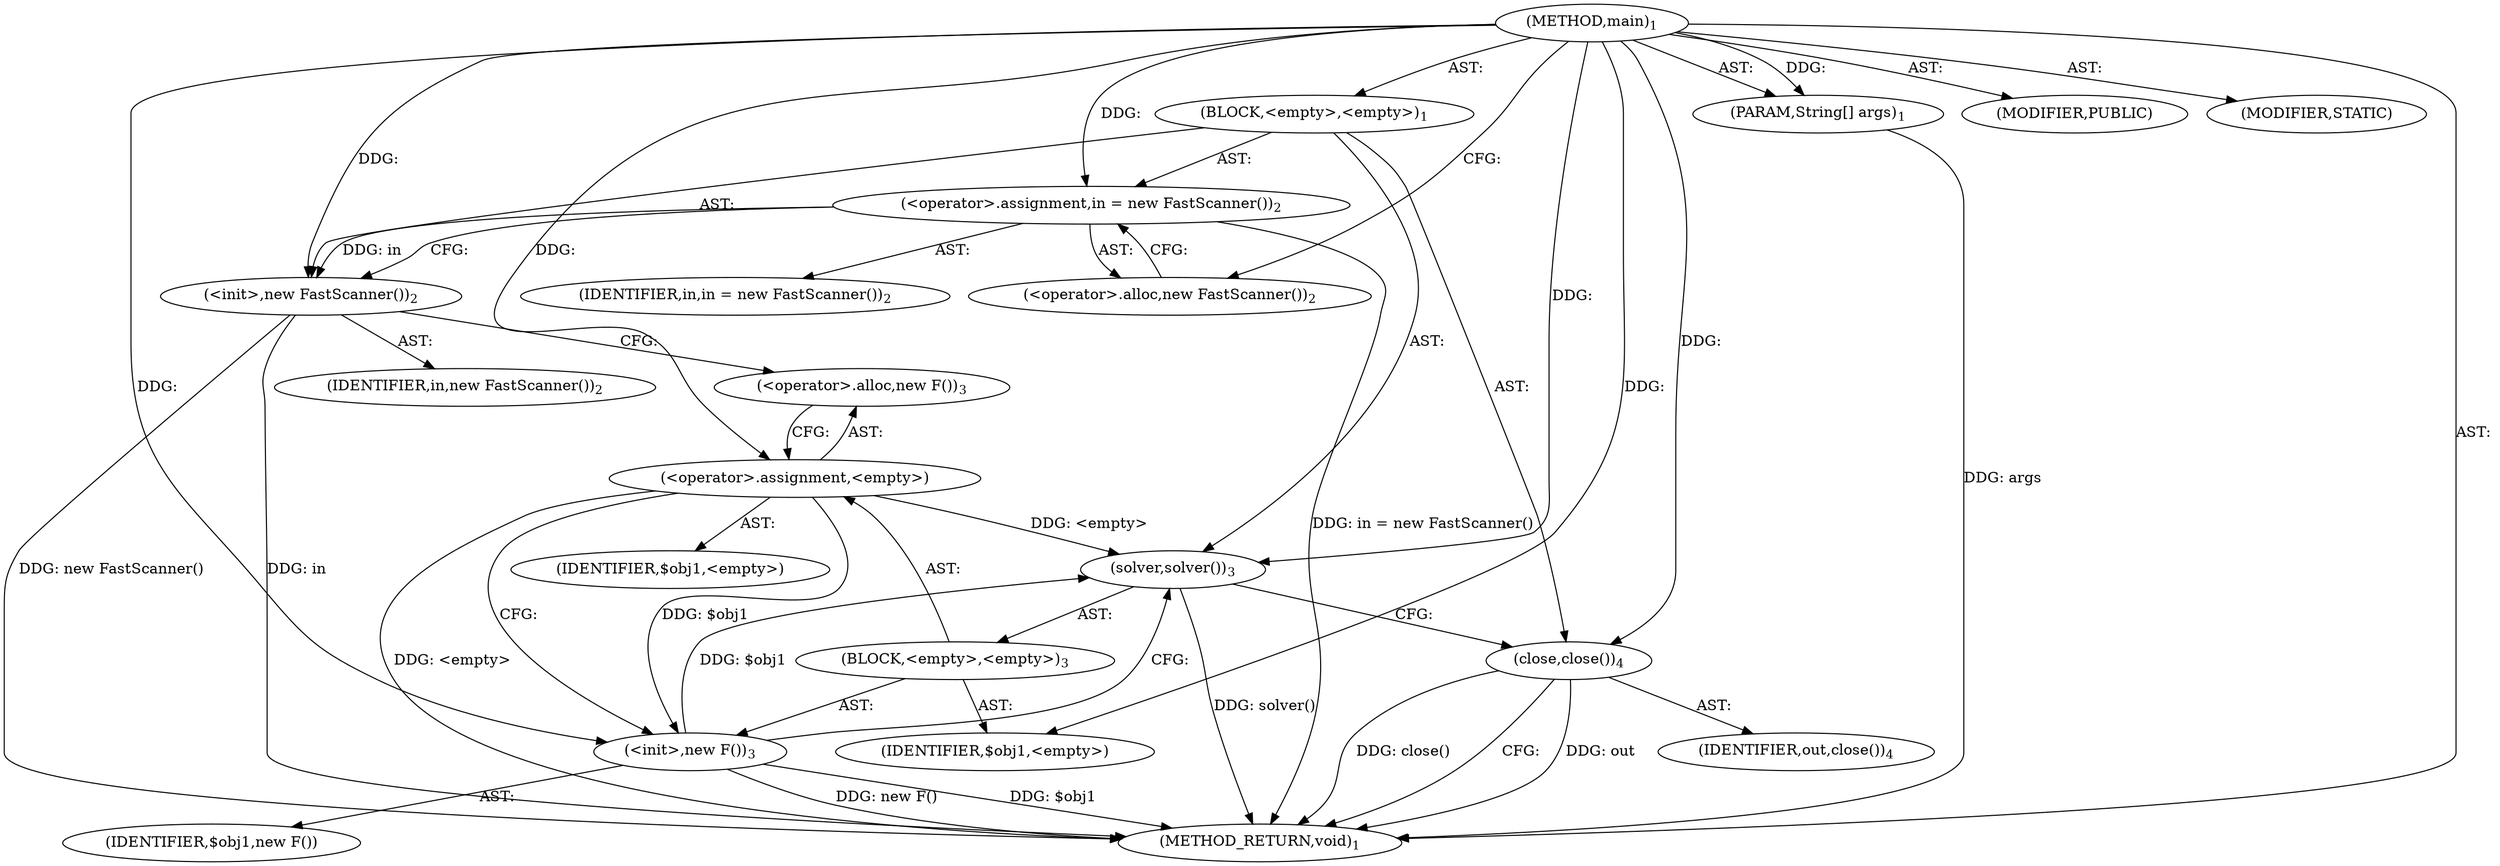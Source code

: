 digraph "main" {  
"17" [label = <(METHOD,main)<SUB>1</SUB>> ]
"18" [label = <(PARAM,String[] args)<SUB>1</SUB>> ]
"19" [label = <(BLOCK,&lt;empty&gt;,&lt;empty&gt;)<SUB>1</SUB>> ]
"20" [label = <(&lt;operator&gt;.assignment,in = new FastScanner())<SUB>2</SUB>> ]
"21" [label = <(IDENTIFIER,in,in = new FastScanner())<SUB>2</SUB>> ]
"22" [label = <(&lt;operator&gt;.alloc,new FastScanner())<SUB>2</SUB>> ]
"23" [label = <(&lt;init&gt;,new FastScanner())<SUB>2</SUB>> ]
"24" [label = <(IDENTIFIER,in,new FastScanner())<SUB>2</SUB>> ]
"25" [label = <(solver,solver())<SUB>3</SUB>> ]
"26" [label = <(BLOCK,&lt;empty&gt;,&lt;empty&gt;)<SUB>3</SUB>> ]
"27" [label = <(&lt;operator&gt;.assignment,&lt;empty&gt;)> ]
"28" [label = <(IDENTIFIER,$obj1,&lt;empty&gt;)> ]
"29" [label = <(&lt;operator&gt;.alloc,new F())<SUB>3</SUB>> ]
"30" [label = <(&lt;init&gt;,new F())<SUB>3</SUB>> ]
"31" [label = <(IDENTIFIER,$obj1,new F())> ]
"32" [label = <(IDENTIFIER,$obj1,&lt;empty&gt;)> ]
"33" [label = <(close,close())<SUB>4</SUB>> ]
"34" [label = <(IDENTIFIER,out,close())<SUB>4</SUB>> ]
"35" [label = <(MODIFIER,PUBLIC)> ]
"36" [label = <(MODIFIER,STATIC)> ]
"37" [label = <(METHOD_RETURN,void)<SUB>1</SUB>> ]
  "17" -> "18"  [ label = "AST: "] 
  "17" -> "19"  [ label = "AST: "] 
  "17" -> "35"  [ label = "AST: "] 
  "17" -> "36"  [ label = "AST: "] 
  "17" -> "37"  [ label = "AST: "] 
  "19" -> "20"  [ label = "AST: "] 
  "19" -> "23"  [ label = "AST: "] 
  "19" -> "25"  [ label = "AST: "] 
  "19" -> "33"  [ label = "AST: "] 
  "20" -> "21"  [ label = "AST: "] 
  "20" -> "22"  [ label = "AST: "] 
  "23" -> "24"  [ label = "AST: "] 
  "25" -> "26"  [ label = "AST: "] 
  "26" -> "27"  [ label = "AST: "] 
  "26" -> "30"  [ label = "AST: "] 
  "26" -> "32"  [ label = "AST: "] 
  "27" -> "28"  [ label = "AST: "] 
  "27" -> "29"  [ label = "AST: "] 
  "30" -> "31"  [ label = "AST: "] 
  "33" -> "34"  [ label = "AST: "] 
  "20" -> "23"  [ label = "CFG: "] 
  "23" -> "29"  [ label = "CFG: "] 
  "25" -> "33"  [ label = "CFG: "] 
  "33" -> "37"  [ label = "CFG: "] 
  "22" -> "20"  [ label = "CFG: "] 
  "27" -> "30"  [ label = "CFG: "] 
  "30" -> "25"  [ label = "CFG: "] 
  "29" -> "27"  [ label = "CFG: "] 
  "17" -> "22"  [ label = "CFG: "] 
  "18" -> "37"  [ label = "DDG: args"] 
  "20" -> "37"  [ label = "DDG: in = new FastScanner()"] 
  "23" -> "37"  [ label = "DDG: in"] 
  "23" -> "37"  [ label = "DDG: new FastScanner()"] 
  "27" -> "37"  [ label = "DDG: &lt;empty&gt;"] 
  "30" -> "37"  [ label = "DDG: $obj1"] 
  "30" -> "37"  [ label = "DDG: new F()"] 
  "25" -> "37"  [ label = "DDG: solver()"] 
  "33" -> "37"  [ label = "DDG: close()"] 
  "33" -> "37"  [ label = "DDG: out"] 
  "17" -> "18"  [ label = "DDG: "] 
  "17" -> "20"  [ label = "DDG: "] 
  "20" -> "23"  [ label = "DDG: in"] 
  "17" -> "23"  [ label = "DDG: "] 
  "27" -> "25"  [ label = "DDG: &lt;empty&gt;"] 
  "30" -> "25"  [ label = "DDG: $obj1"] 
  "17" -> "25"  [ label = "DDG: "] 
  "17" -> "33"  [ label = "DDG: "] 
  "17" -> "27"  [ label = "DDG: "] 
  "17" -> "32"  [ label = "DDG: "] 
  "27" -> "30"  [ label = "DDG: $obj1"] 
  "17" -> "30"  [ label = "DDG: "] 
}
